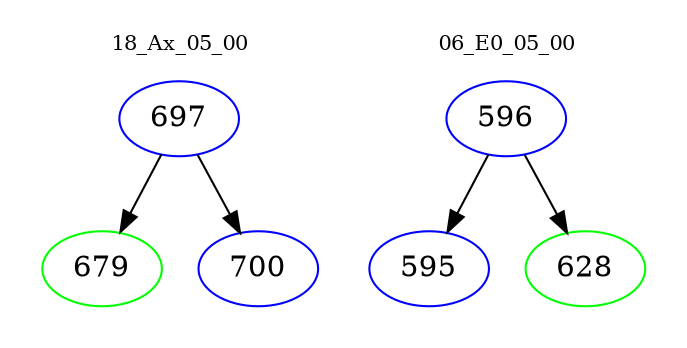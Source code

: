 digraph{
subgraph cluster_0 {
color = white
label = "18_Ax_05_00";
fontsize=10;
T0_697 [label="697", color="blue"]
T0_697 -> T0_679 [color="black"]
T0_679 [label="679", color="green"]
T0_697 -> T0_700 [color="black"]
T0_700 [label="700", color="blue"]
}
subgraph cluster_1 {
color = white
label = "06_E0_05_00";
fontsize=10;
T1_596 [label="596", color="blue"]
T1_596 -> T1_595 [color="black"]
T1_595 [label="595", color="blue"]
T1_596 -> T1_628 [color="black"]
T1_628 [label="628", color="green"]
}
}
